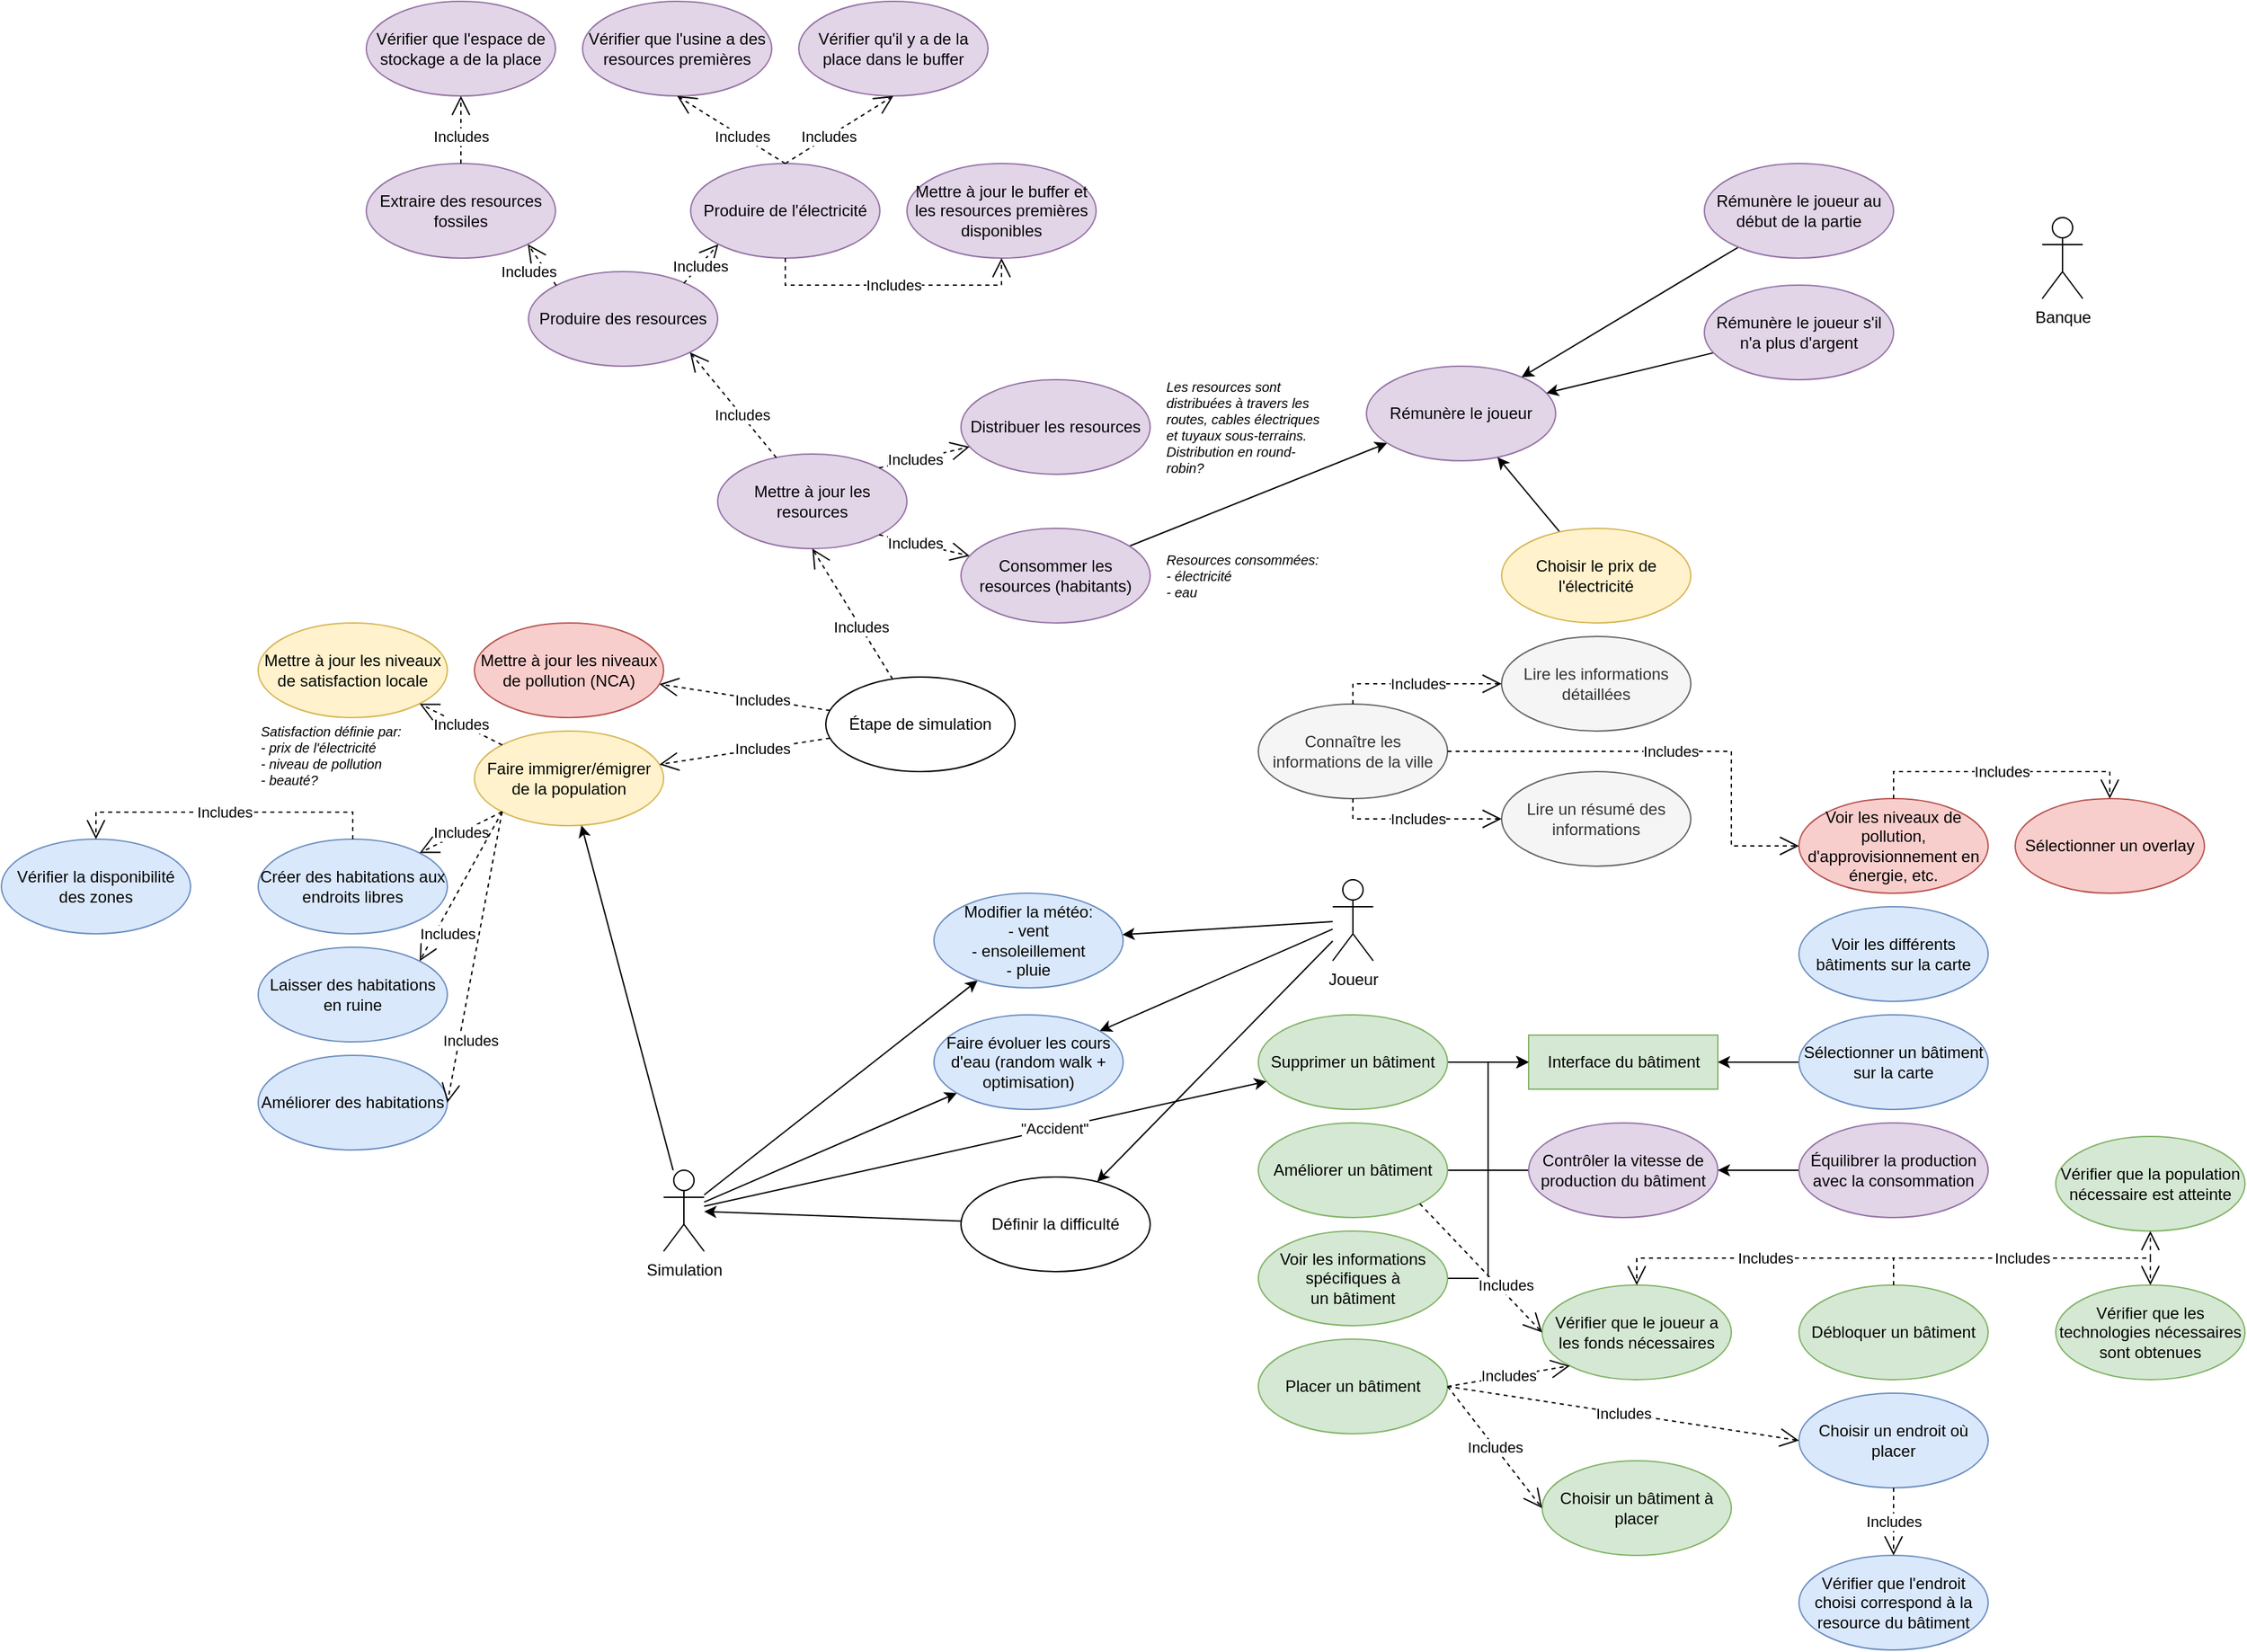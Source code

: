 <mxfile version="15.4.0" type="device"><diagram id="BKpxObA5WlxApy4LPUcu" name="Page-1"><mxGraphModel dx="1704" dy="1632" grid="1" gridSize="10" guides="1" tooltips="1" connect="1" arrows="1" fold="1" page="1" pageScale="1" pageWidth="850" pageHeight="1100" math="0" shadow="0"><root><mxCell id="0"/><mxCell id="1" parent="0"/><mxCell id="05nmFog3QC1vqwLNGTM6-89" style="edgeStyle=none;rounded=0;orthogonalLoop=1;jettySize=auto;html=1;" parent="1" source="05nmFog3QC1vqwLNGTM6-1" target="05nmFog3QC1vqwLNGTM6-87" edge="1"><mxGeometry relative="1" as="geometry"/></mxCell><mxCell id="05nmFog3QC1vqwLNGTM6-90" style="edgeStyle=none;rounded=0;orthogonalLoop=1;jettySize=auto;html=1;" parent="1" source="05nmFog3QC1vqwLNGTM6-1" target="05nmFog3QC1vqwLNGTM6-86" edge="1"><mxGeometry relative="1" as="geometry"/></mxCell><mxCell id="05nmFog3QC1vqwLNGTM6-1" value="Joueur" style="shape=umlActor;verticalLabelPosition=bottom;verticalAlign=top;html=1;" parent="1" vertex="1"><mxGeometry x="135" y="190" width="30" height="60" as="geometry"/></mxCell><mxCell id="05nmFog3QC1vqwLNGTM6-4" value="Connaître les informations de la ville" style="ellipse;whiteSpace=wrap;html=1;fillColor=#f5f5f5;strokeColor=#666666;fontColor=#333333;" parent="1" vertex="1"><mxGeometry x="80" y="60" width="140" height="70" as="geometry"/></mxCell><mxCell id="05nmFog3QC1vqwLNGTM6-5" value="Lire les informations détaillées" style="ellipse;whiteSpace=wrap;html=1;fillColor=#f5f5f5;strokeColor=#666666;fontColor=#333333;" parent="1" vertex="1"><mxGeometry x="260" y="10" width="140" height="70" as="geometry"/></mxCell><mxCell id="05nmFog3QC1vqwLNGTM6-6" value="Lire un résumé des informations" style="ellipse;whiteSpace=wrap;html=1;fillColor=#f5f5f5;strokeColor=#666666;fontColor=#333333;" parent="1" vertex="1"><mxGeometry x="260" y="110" width="140" height="70" as="geometry"/></mxCell><mxCell id="05nmFog3QC1vqwLNGTM6-7" value="Includes" style="endArrow=open;endSize=12;dashed=1;html=1;rounded=0;edgeStyle=orthogonalEdgeStyle;exitX=0.5;exitY=1;exitDx=0;exitDy=0;entryX=0;entryY=0.5;entryDx=0;entryDy=0;" parent="1" source="05nmFog3QC1vqwLNGTM6-4" target="05nmFog3QC1vqwLNGTM6-6" edge="1"><mxGeometry width="160" relative="1" as="geometry"><mxPoint x="140" y="150" as="sourcePoint"/><mxPoint x="260" y="210" as="targetPoint"/></mxGeometry></mxCell><mxCell id="05nmFog3QC1vqwLNGTM6-8" value="Includes" style="endArrow=open;endSize=12;dashed=1;html=1;rounded=0;edgeStyle=orthogonalEdgeStyle;exitX=0.5;exitY=0;exitDx=0;exitDy=0;entryX=0;entryY=0.5;entryDx=0;entryDy=0;" parent="1" source="05nmFog3QC1vqwLNGTM6-4" target="05nmFog3QC1vqwLNGTM6-5" edge="1"><mxGeometry width="160" relative="1" as="geometry"><mxPoint x="150" y="100" as="sourcePoint"/><mxPoint x="260" y="145" as="targetPoint"/><Array as="points"><mxPoint x="150" y="45"/></Array></mxGeometry></mxCell><mxCell id="05nmFog3QC1vqwLNGTM6-11" value="Placer un bâtiment" style="ellipse;whiteSpace=wrap;html=1;fillColor=#d5e8d4;strokeColor=#82b366;" parent="1" vertex="1"><mxGeometry x="80" y="530" width="140" height="70" as="geometry"/></mxCell><mxCell id="05nmFog3QC1vqwLNGTM6-15" style="edgeStyle=orthogonalEdgeStyle;rounded=0;orthogonalLoop=1;jettySize=auto;html=1;entryX=0;entryY=0.5;entryDx=0;entryDy=0;" parent="1" source="05nmFog3QC1vqwLNGTM6-12" target="05nmFog3QC1vqwLNGTM6-14" edge="1"><mxGeometry relative="1" as="geometry"><Array as="points"><mxPoint x="260" y="325"/><mxPoint x="260" y="325"/></Array></mxGeometry></mxCell><mxCell id="05nmFog3QC1vqwLNGTM6-12" value="Supprimer un bâtiment" style="ellipse;whiteSpace=wrap;html=1;fillColor=#d5e8d4;strokeColor=#82b366;" parent="1" vertex="1"><mxGeometry x="80" y="290" width="140" height="70" as="geometry"/></mxCell><mxCell id="05nmFog3QC1vqwLNGTM6-16" style="edgeStyle=orthogonalEdgeStyle;rounded=0;orthogonalLoop=1;jettySize=auto;html=1;entryX=0;entryY=0.5;entryDx=0;entryDy=0;" parent="1" source="05nmFog3QC1vqwLNGTM6-13" target="05nmFog3QC1vqwLNGTM6-14" edge="1"><mxGeometry relative="1" as="geometry"/></mxCell><mxCell id="05nmFog3QC1vqwLNGTM6-13" value="Améliorer un bâtiment" style="ellipse;whiteSpace=wrap;html=1;fillColor=#d5e8d4;strokeColor=#82b366;" parent="1" vertex="1"><mxGeometry x="80" y="370" width="140" height="70" as="geometry"/></mxCell><mxCell id="05nmFog3QC1vqwLNGTM6-14" value="Interface du bâtiment" style="html=1;fillColor=#d5e8d4;strokeColor=#82b366;" parent="1" vertex="1"><mxGeometry x="280" y="305" width="140" height="40" as="geometry"/></mxCell><mxCell id="05nmFog3QC1vqwLNGTM6-18" style="edgeStyle=orthogonalEdgeStyle;rounded=0;orthogonalLoop=1;jettySize=auto;html=1;entryX=0;entryY=0.5;entryDx=0;entryDy=0;" parent="1" source="05nmFog3QC1vqwLNGTM6-17" target="05nmFog3QC1vqwLNGTM6-14" edge="1"><mxGeometry relative="1" as="geometry"><Array as="points"><mxPoint x="250" y="485"/><mxPoint x="250" y="325"/></Array></mxGeometry></mxCell><mxCell id="05nmFog3QC1vqwLNGTM6-17" value="Voir les informations spécifiques à&lt;br&gt;un bâtiment" style="ellipse;whiteSpace=wrap;html=1;fillColor=#d5e8d4;strokeColor=#82b366;" parent="1" vertex="1"><mxGeometry x="80" y="450" width="140" height="70" as="geometry"/></mxCell><mxCell id="05nmFog3QC1vqwLNGTM6-19" value="Vérifier que le joueur a les fonds nécessaires" style="ellipse;whiteSpace=wrap;html=1;fillColor=#d5e8d4;strokeColor=#82b366;" parent="1" vertex="1"><mxGeometry x="290" y="490" width="140" height="70" as="geometry"/></mxCell><mxCell id="05nmFog3QC1vqwLNGTM6-20" value="Includes" style="endArrow=open;endSize=12;dashed=1;html=1;rounded=0;exitX=1;exitY=1;exitDx=0;exitDy=0;entryX=0;entryY=0.5;entryDx=0;entryDy=0;" parent="1" source="05nmFog3QC1vqwLNGTM6-13" target="05nmFog3QC1vqwLNGTM6-19" edge="1"><mxGeometry x="0.333" y="4" width="160" relative="1" as="geometry"><mxPoint x="340" y="320" as="sourcePoint"/><mxPoint x="500" y="320" as="targetPoint"/><mxPoint as="offset"/></mxGeometry></mxCell><mxCell id="05nmFog3QC1vqwLNGTM6-21" value="Includes" style="endArrow=open;endSize=12;dashed=1;html=1;rounded=0;exitX=1;exitY=0.5;exitDx=0;exitDy=0;entryX=0;entryY=1;entryDx=0;entryDy=0;" parent="1" source="05nmFog3QC1vqwLNGTM6-11" target="05nmFog3QC1vqwLNGTM6-19" edge="1"><mxGeometry width="160" relative="1" as="geometry"><mxPoint x="209.666" y="390.336" as="sourcePoint"/><mxPoint x="360" y="290" as="targetPoint"/></mxGeometry></mxCell><mxCell id="05nmFog3QC1vqwLNGTM6-23" value="Choisir un bâtiment à placer" style="ellipse;whiteSpace=wrap;html=1;fillColor=#d5e8d4;strokeColor=#82b366;" parent="1" vertex="1"><mxGeometry x="290" y="620" width="140" height="70" as="geometry"/></mxCell><mxCell id="05nmFog3QC1vqwLNGTM6-43" value="" style="edgeStyle=elbowEdgeStyle;rounded=0;orthogonalLoop=1;jettySize=auto;elbow=vertical;html=1;" parent="1" source="05nmFog3QC1vqwLNGTM6-24" target="05nmFog3QC1vqwLNGTM6-14" edge="1"><mxGeometry relative="1" as="geometry"/></mxCell><mxCell id="05nmFog3QC1vqwLNGTM6-24" value="Sélectionner un bâtiment sur la carte" style="ellipse;whiteSpace=wrap;html=1;fillColor=#dae8fc;strokeColor=#6c8ebf;" parent="1" vertex="1"><mxGeometry x="480" y="290" width="140" height="70" as="geometry"/></mxCell><mxCell id="05nmFog3QC1vqwLNGTM6-26" value="Choisir un endroit où placer" style="ellipse;whiteSpace=wrap;html=1;fillColor=#dae8fc;strokeColor=#6c8ebf;" parent="1" vertex="1"><mxGeometry x="480" y="570" width="140" height="70" as="geometry"/></mxCell><mxCell id="05nmFog3QC1vqwLNGTM6-27" value="Includes" style="endArrow=open;endSize=12;dashed=1;html=1;rounded=0;exitX=1;exitY=0.5;exitDx=0;exitDy=0;entryX=0;entryY=0.5;entryDx=0;entryDy=0;" parent="1" source="05nmFog3QC1vqwLNGTM6-11" target="05nmFog3QC1vqwLNGTM6-23" edge="1"><mxGeometry width="160" relative="1" as="geometry"><mxPoint x="230" y="575" as="sourcePoint"/><mxPoint x="350.334" y="469.664" as="targetPoint"/></mxGeometry></mxCell><mxCell id="05nmFog3QC1vqwLNGTM6-28" value="Includes" style="endArrow=open;endSize=12;dashed=1;html=1;rounded=0;exitX=1;exitY=0.5;exitDx=0;exitDy=0;entryX=0;entryY=0.5;entryDx=0;entryDy=0;" parent="1" source="05nmFog3QC1vqwLNGTM6-11" target="05nmFog3QC1vqwLNGTM6-26" edge="1"><mxGeometry width="160" relative="1" as="geometry"><mxPoint x="240" y="585" as="sourcePoint"/><mxPoint x="360.334" y="479.664" as="targetPoint"/></mxGeometry></mxCell><mxCell id="05nmFog3QC1vqwLNGTM6-30" value="Voir les différents bâtiments sur la carte" style="ellipse;whiteSpace=wrap;html=1;fillColor=#dae8fc;strokeColor=#6c8ebf;" parent="1" vertex="1"><mxGeometry x="480" y="210" width="140" height="70" as="geometry"/></mxCell><mxCell id="05nmFog3QC1vqwLNGTM6-31" value="Voir les niveaux de pollution, d'approvisionnement en énergie, etc." style="ellipse;whiteSpace=wrap;html=1;fillColor=#f8cecc;strokeColor=#b85450;" parent="1" vertex="1"><mxGeometry x="480" y="130" width="140" height="70" as="geometry"/></mxCell><mxCell id="05nmFog3QC1vqwLNGTM6-32" value="Sélectionner un overlay" style="ellipse;whiteSpace=wrap;html=1;fillColor=#f8cecc;strokeColor=#b85450;" parent="1" vertex="1"><mxGeometry x="640" y="130" width="140" height="70" as="geometry"/></mxCell><mxCell id="05nmFog3QC1vqwLNGTM6-34" value="Includes" style="endArrow=open;endSize=12;dashed=1;html=1;rounded=0;exitX=0.5;exitY=0;exitDx=0;exitDy=0;edgeStyle=elbowEdgeStyle;elbow=vertical;entryX=0.5;entryY=0;entryDx=0;entryDy=0;" parent="1" source="05nmFog3QC1vqwLNGTM6-31" target="05nmFog3QC1vqwLNGTM6-32" edge="1"><mxGeometry width="160" relative="1" as="geometry"><mxPoint x="570" y="60" as="sourcePoint"/><mxPoint x="730" y="60" as="targetPoint"/><Array as="points"><mxPoint x="640" y="110"/></Array></mxGeometry></mxCell><mxCell id="05nmFog3QC1vqwLNGTM6-88" style="edgeStyle=none;rounded=0;orthogonalLoop=1;jettySize=auto;html=1;" parent="1" source="05nmFog3QC1vqwLNGTM6-36" target="05nmFog3QC1vqwLNGTM6-87" edge="1"><mxGeometry relative="1" as="geometry"/></mxCell><mxCell id="05nmFog3QC1vqwLNGTM6-91" style="edgeStyle=none;rounded=0;orthogonalLoop=1;jettySize=auto;html=1;" parent="1" source="05nmFog3QC1vqwLNGTM6-36" target="05nmFog3QC1vqwLNGTM6-86" edge="1"><mxGeometry relative="1" as="geometry"/></mxCell><mxCell id="05nmFog3QC1vqwLNGTM6-104" style="edgeStyle=none;rounded=0;orthogonalLoop=1;jettySize=auto;html=1;strokeColor=#030101;" parent="1" source="05nmFog3QC1vqwLNGTM6-36" target="05nmFog3QC1vqwLNGTM6-12" edge="1"><mxGeometry relative="1" as="geometry"/></mxCell><mxCell id="05nmFog3QC1vqwLNGTM6-105" value="&quot;Accident&quot;" style="edgeLabel;html=1;align=center;verticalAlign=middle;resizable=0;points=[];" parent="05nmFog3QC1vqwLNGTM6-104" vertex="1" connectable="0"><mxGeometry x="0.243" relative="1" as="geometry"><mxPoint as="offset"/></mxGeometry></mxCell><mxCell id="05nmFog3QC1vqwLNGTM6-36" value="Simulation" style="shape=umlActor;verticalLabelPosition=bottom;verticalAlign=top;html=1;" parent="1" vertex="1"><mxGeometry x="-360" y="405" width="30" height="60" as="geometry"/></mxCell><mxCell id="05nmFog3QC1vqwLNGTM6-39" value="Mettre à jour les niveaux de pollution (NCA)" style="ellipse;whiteSpace=wrap;html=1;fillColor=#f8cecc;strokeColor=#b85450;" parent="1" vertex="1"><mxGeometry x="-500" width="140" height="70" as="geometry"/></mxCell><mxCell id="05nmFog3QC1vqwLNGTM6-40" value="Mettre à jour les niveaux de satisfaction locale" style="ellipse;whiteSpace=wrap;html=1;fillColor=#fff2cc;strokeColor=#d6b656;" parent="1" vertex="1"><mxGeometry x="-660" width="140" height="70" as="geometry"/></mxCell><mxCell id="05nmFog3QC1vqwLNGTM6-41" value="Faire immigrer/émigrer de la population" style="ellipse;whiteSpace=wrap;html=1;fillColor=#fff2cc;strokeColor=#d6b656;" parent="1" vertex="1"><mxGeometry x="-500" y="80" width="140" height="70" as="geometry"/></mxCell><mxCell id="05nmFog3QC1vqwLNGTM6-44" value="Créer des habitations aux endroits libres" style="ellipse;whiteSpace=wrap;html=1;fillColor=#dae8fc;strokeColor=#6c8ebf;" parent="1" vertex="1"><mxGeometry x="-660" y="160" width="140" height="70" as="geometry"/></mxCell><mxCell id="05nmFog3QC1vqwLNGTM6-45" value="Includes" style="endArrow=open;endSize=12;dashed=1;html=1;rounded=0;exitX=0;exitY=1;exitDx=0;exitDy=0;entryX=1;entryY=0;entryDx=0;entryDy=0;" parent="1" source="05nmFog3QC1vqwLNGTM6-41" target="05nmFog3QC1vqwLNGTM6-44" edge="1"><mxGeometry width="160" relative="1" as="geometry"><mxPoint x="-530.0" y="270" as="sourcePoint"/><mxPoint x="-270.0" y="310" as="targetPoint"/></mxGeometry></mxCell><mxCell id="05nmFog3QC1vqwLNGTM6-46" value="Includes" style="endArrow=open;endSize=12;dashed=1;html=1;rounded=0;exitX=0;exitY=0;exitDx=0;exitDy=0;entryX=1;entryY=1;entryDx=0;entryDy=0;" parent="1" source="05nmFog3QC1vqwLNGTM6-41" target="05nmFog3QC1vqwLNGTM6-40" edge="1"><mxGeometry width="160" relative="1" as="geometry"><mxPoint x="-580.0" y="270" as="sourcePoint"/><mxPoint x="-320.0" y="310" as="targetPoint"/></mxGeometry></mxCell><mxCell id="05nmFog3QC1vqwLNGTM6-47" value="Laisser des habitations en ruine" style="ellipse;whiteSpace=wrap;html=1;fillColor=#dae8fc;strokeColor=#6c8ebf;" parent="1" vertex="1"><mxGeometry x="-660" y="240" width="140" height="70" as="geometry"/></mxCell><mxCell id="05nmFog3QC1vqwLNGTM6-48" value="Includes" style="endArrow=open;endSize=12;dashed=1;html=1;rounded=0;exitX=0;exitY=1;exitDx=0;exitDy=0;entryX=1;entryY=0;entryDx=0;entryDy=0;" parent="1" source="05nmFog3QC1vqwLNGTM6-41" target="05nmFog3QC1vqwLNGTM6-47" edge="1"><mxGeometry x="0.562" y="8" width="160" relative="1" as="geometry"><mxPoint x="-469.497" y="149.749" as="sourcePoint"/><mxPoint x="-530.503" y="180.251" as="targetPoint"/><mxPoint as="offset"/></mxGeometry></mxCell><mxCell id="05nmFog3QC1vqwLNGTM6-49" value="Vérifier que l'endroit choisi correspond à la resource du bâtiment" style="ellipse;whiteSpace=wrap;html=1;fillColor=#dae8fc;strokeColor=#6c8ebf;" parent="1" vertex="1"><mxGeometry x="480" y="690" width="140" height="70" as="geometry"/></mxCell><mxCell id="05nmFog3QC1vqwLNGTM6-50" value="Includes" style="endArrow=open;endSize=12;dashed=1;html=1;rounded=0;exitX=0.5;exitY=1;exitDx=0;exitDy=0;entryX=0.5;entryY=0;entryDx=0;entryDy=0;" parent="1" source="05nmFog3QC1vqwLNGTM6-26" target="05nmFog3QC1vqwLNGTM6-49" edge="1"><mxGeometry width="160" relative="1" as="geometry"><mxPoint x="230.0" y="640" as="sourcePoint"/><mxPoint x="490.0" y="680" as="targetPoint"/></mxGeometry></mxCell><mxCell id="05nmFog3QC1vqwLNGTM6-51" value="&lt;div style=&quot;font-size: 10px&quot;&gt;&lt;i&gt;&lt;font style=&quot;font-size: 10px&quot;&gt;Satisfaction définie par:&lt;/font&gt;&lt;/i&gt;&lt;/div&gt;&lt;div style=&quot;font-size: 10px&quot;&gt;&lt;span&gt;&lt;i&gt;&lt;font style=&quot;font-size: 10px&quot;&gt;- prix de l'électricité&lt;/font&gt;&lt;/i&gt;&lt;/span&gt;&lt;/div&gt;&lt;div style=&quot;font-size: 10px&quot;&gt;&lt;span&gt;&lt;i&gt;&lt;font style=&quot;font-size: 10px&quot;&gt;- niveau de pollution&lt;/font&gt;&lt;/i&gt;&lt;/span&gt;&lt;/div&gt;&lt;div style=&quot;font-size: 10px&quot;&gt;&lt;i&gt;&lt;font style=&quot;font-size: 10px&quot;&gt;- beauté?&lt;/font&gt;&lt;/i&gt;&lt;/div&gt;" style="text;html=1;strokeColor=none;fillColor=none;align=left;verticalAlign=middle;whiteSpace=wrap;rounded=0;" parent="1" vertex="1"><mxGeometry x="-660" y="70" width="120" height="55" as="geometry"/></mxCell><mxCell id="05nmFog3QC1vqwLNGTM6-52" value="Produire des resources" style="ellipse;whiteSpace=wrap;html=1;fillColor=#e1d5e7;strokeColor=#9673a6;" parent="1" vertex="1"><mxGeometry x="-460" y="-260" width="140" height="70" as="geometry"/></mxCell><mxCell id="05nmFog3QC1vqwLNGTM6-53" value="Extraire des resources fossiles" style="ellipse;whiteSpace=wrap;html=1;fillColor=#e1d5e7;strokeColor=#9673a6;" parent="1" vertex="1"><mxGeometry x="-580" y="-340" width="140" height="70" as="geometry"/></mxCell><mxCell id="05nmFog3QC1vqwLNGTM6-54" value="Includes" style="endArrow=open;endSize=12;dashed=1;html=1;rounded=0;exitX=0;exitY=0;exitDx=0;exitDy=0;entryX=1;entryY=1;entryDx=0;entryDy=0;" parent="1" source="05nmFog3QC1vqwLNGTM6-52" target="05nmFog3QC1vqwLNGTM6-53" edge="1"><mxGeometry x="0.099" y="11" width="160" relative="1" as="geometry"><mxPoint x="-479.997" y="-209.749" as="sourcePoint"/><mxPoint x="-541.003" y="-240.251" as="targetPoint"/><mxPoint as="offset"/></mxGeometry></mxCell><mxCell id="05nmFog3QC1vqwLNGTM6-55" value="Vérifier que l'espace de stockage a de la place" style="ellipse;whiteSpace=wrap;html=1;fillColor=#e1d5e7;strokeColor=#9673a6;" parent="1" vertex="1"><mxGeometry x="-580" y="-460" width="140" height="70" as="geometry"/></mxCell><mxCell id="05nmFog3QC1vqwLNGTM6-56" value="Includes" style="endArrow=open;endSize=12;dashed=1;html=1;rounded=0;exitX=0.5;exitY=0;exitDx=0;exitDy=0;entryX=0.5;entryY=1;entryDx=0;entryDy=0;" parent="1" source="05nmFog3QC1vqwLNGTM6-53" target="05nmFog3QC1vqwLNGTM6-55" edge="1"><mxGeometry x="-0.2" width="160" relative="1" as="geometry"><mxPoint x="-358.997" y="-389.999" as="sourcePoint"/><mxPoint x="-380.003" y="-420.501" as="targetPoint"/><mxPoint as="offset"/></mxGeometry></mxCell><mxCell id="05nmFog3QC1vqwLNGTM6-57" value="Produire de l'électricité" style="ellipse;whiteSpace=wrap;html=1;fillColor=#e1d5e7;strokeColor=#9673a6;" parent="1" vertex="1"><mxGeometry x="-340" y="-340" width="140" height="70" as="geometry"/></mxCell><mxCell id="05nmFog3QC1vqwLNGTM6-58" value="Includes" style="endArrow=open;endSize=12;dashed=1;html=1;rounded=0;exitX=0.821;exitY=0.124;exitDx=0;exitDy=0;entryX=0;entryY=1;entryDx=0;entryDy=0;exitPerimeter=0;" parent="1" source="05nmFog3QC1vqwLNGTM6-52" target="05nmFog3QC1vqwLNGTM6-57" edge="1"><mxGeometry x="-0.088" width="160" relative="1" as="geometry"><mxPoint x="-268.997" y="-229.499" as="sourcePoint"/><mxPoint x="-290.003" y="-260.001" as="targetPoint"/><mxPoint as="offset"/></mxGeometry></mxCell><mxCell id="05nmFog3QC1vqwLNGTM6-59" value="Vérifier qu'il y a de la place dans le buffer" style="ellipse;whiteSpace=wrap;html=1;fillColor=#e1d5e7;strokeColor=#9673a6;" parent="1" vertex="1"><mxGeometry x="-260" y="-460" width="140" height="70" as="geometry"/></mxCell><mxCell id="05nmFog3QC1vqwLNGTM6-60" value="Includes" style="endArrow=open;endSize=12;dashed=1;html=1;rounded=0;exitX=0.5;exitY=0;exitDx=0;exitDy=0;entryX=0.5;entryY=1;entryDx=0;entryDy=0;" parent="1" source="05nmFog3QC1vqwLNGTM6-57" target="05nmFog3QC1vqwLNGTM6-59" edge="1"><mxGeometry x="-0.2" width="160" relative="1" as="geometry"><mxPoint x="-500" y="-330" as="sourcePoint"/><mxPoint x="-500" y="-380" as="targetPoint"/><mxPoint as="offset"/></mxGeometry></mxCell><mxCell id="05nmFog3QC1vqwLNGTM6-61" value="Vérifier que l'usine a des resources premières" style="ellipse;whiteSpace=wrap;html=1;fillColor=#e1d5e7;strokeColor=#9673a6;" parent="1" vertex="1"><mxGeometry x="-420" y="-460" width="140" height="70" as="geometry"/></mxCell><mxCell id="05nmFog3QC1vqwLNGTM6-62" value="Includes" style="endArrow=open;endSize=12;dashed=1;html=1;rounded=0;entryX=0.5;entryY=1;entryDx=0;entryDy=0;exitX=0.5;exitY=0;exitDx=0;exitDy=0;" parent="1" source="05nmFog3QC1vqwLNGTM6-57" target="05nmFog3QC1vqwLNGTM6-61" edge="1"><mxGeometry x="-0.2" width="160" relative="1" as="geometry"><mxPoint x="-290" y="-340" as="sourcePoint"/><mxPoint x="-180" y="-380" as="targetPoint"/><mxPoint as="offset"/></mxGeometry></mxCell><mxCell id="05nmFog3QC1vqwLNGTM6-63" value="Mettre à jour le buffer et les resources premières disponibles" style="ellipse;whiteSpace=wrap;html=1;fillColor=#e1d5e7;strokeColor=#9673a6;" parent="1" vertex="1"><mxGeometry x="-180" y="-340" width="140" height="70" as="geometry"/></mxCell><mxCell id="05nmFog3QC1vqwLNGTM6-64" value="Mettre à jour les resources" style="ellipse;whiteSpace=wrap;html=1;fillColor=#e1d5e7;strokeColor=#9673a6;" parent="1" vertex="1"><mxGeometry x="-320" y="-125" width="140" height="70" as="geometry"/></mxCell><mxCell id="05nmFog3QC1vqwLNGTM6-65" value="Includes" style="endArrow=open;endSize=12;dashed=1;html=1;rounded=0;entryX=1;entryY=1;entryDx=0;entryDy=0;" parent="1" source="05nmFog3QC1vqwLNGTM6-64" target="05nmFog3QC1vqwLNGTM6-52" edge="1"><mxGeometry x="-0.2" width="160" relative="1" as="geometry"><mxPoint x="-220" y="-170" as="sourcePoint"/><mxPoint x="-300" y="-220" as="targetPoint"/><mxPoint as="offset"/></mxGeometry></mxCell><mxCell id="05nmFog3QC1vqwLNGTM6-67" value="Includes" style="endArrow=open;endSize=12;dashed=1;html=1;rounded=0;exitX=0.5;exitY=1;exitDx=0;exitDy=0;edgeStyle=elbowEdgeStyle;elbow=vertical;entryX=0.5;entryY=1;entryDx=0;entryDy=0;" parent="1" source="05nmFog3QC1vqwLNGTM6-57" target="05nmFog3QC1vqwLNGTM6-63" edge="1"><mxGeometry width="160" relative="1" as="geometry"><mxPoint x="-260" y="-215" as="sourcePoint"/><mxPoint x="-100" y="-215" as="targetPoint"/><Array as="points"><mxPoint x="-160" y="-250"/><mxPoint x="-170" y="-235"/></Array></mxGeometry></mxCell><mxCell id="05nmFog3QC1vqwLNGTM6-68" value="Distribuer les resources" style="ellipse;whiteSpace=wrap;html=1;fillColor=#e1d5e7;strokeColor=#9673a6;" parent="1" vertex="1"><mxGeometry x="-140" y="-180" width="140" height="70" as="geometry"/></mxCell><mxCell id="05nmFog3QC1vqwLNGTM6-69" value="Includes" style="endArrow=open;endSize=12;dashed=1;html=1;rounded=0;exitX=1;exitY=0;exitDx=0;exitDy=0;" parent="1" source="05nmFog3QC1vqwLNGTM6-64" target="05nmFog3QC1vqwLNGTM6-68" edge="1"><mxGeometry x="-0.2" width="160" relative="1" as="geometry"><mxPoint x="-200" y="-170" as="sourcePoint"/><mxPoint x="-120" y="-220" as="targetPoint"/><mxPoint as="offset"/></mxGeometry></mxCell><mxCell id="05nmFog3QC1vqwLNGTM6-108" style="edgeStyle=none;rounded=0;orthogonalLoop=1;jettySize=auto;html=1;strokeColor=#030101;" parent="1" source="05nmFog3QC1vqwLNGTM6-70" target="05nmFog3QC1vqwLNGTM6-107" edge="1"><mxGeometry relative="1" as="geometry"/></mxCell><mxCell id="05nmFog3QC1vqwLNGTM6-70" value="Consommer les resources (habitants)" style="ellipse;whiteSpace=wrap;html=1;fillColor=#e1d5e7;strokeColor=#9673a6;" parent="1" vertex="1"><mxGeometry x="-140" y="-70" width="140" height="70" as="geometry"/></mxCell><mxCell id="05nmFog3QC1vqwLNGTM6-71" value="Includes" style="endArrow=open;endSize=12;dashed=1;html=1;rounded=0;exitX=1;exitY=1;exitDx=0;exitDy=0;" parent="1" source="05nmFog3QC1vqwLNGTM6-64" target="05nmFog3QC1vqwLNGTM6-70" edge="1"><mxGeometry x="-0.2" width="160" relative="1" as="geometry"><mxPoint x="-190.0" y="-135" as="sourcePoint"/><mxPoint x="-130.0" y="-135" as="targetPoint"/><mxPoint as="offset"/></mxGeometry></mxCell><mxCell id="05nmFog3QC1vqwLNGTM6-72" value="&lt;div style=&quot;font-size: 10px&quot;&gt;&lt;i&gt;Les resources sont distribuées à travers les routes, cables électriques et tuyaux sous-terrains. Distribution en round-robin?&lt;/i&gt;&lt;/div&gt;" style="text;html=1;strokeColor=none;fillColor=none;align=left;verticalAlign=middle;whiteSpace=wrap;rounded=0;" parent="1" vertex="1"><mxGeometry x="10" y="-180" width="120" height="70" as="geometry"/></mxCell><mxCell id="05nmFog3QC1vqwLNGTM6-73" value="&lt;div style=&quot;font-size: 10px&quot;&gt;&lt;i&gt;Resources consommées:&lt;/i&gt;&lt;/div&gt;&lt;div style=&quot;font-size: 10px&quot;&gt;&lt;i&gt;- électricité&lt;/i&gt;&lt;/div&gt;&lt;div style=&quot;font-size: 10px&quot;&gt;&lt;i&gt;- eau&lt;/i&gt;&lt;/div&gt;" style="text;html=1;strokeColor=none;fillColor=none;align=left;verticalAlign=middle;whiteSpace=wrap;rounded=0;" parent="1" vertex="1"><mxGeometry x="10" y="-70" width="120" height="70" as="geometry"/></mxCell><mxCell id="05nmFog3QC1vqwLNGTM6-76" value="Étape de simulation" style="ellipse;whiteSpace=wrap;html=1;" parent="1" vertex="1"><mxGeometry x="-240" y="40" width="140" height="70" as="geometry"/></mxCell><mxCell id="05nmFog3QC1vqwLNGTM6-77" value="Includes" style="endArrow=open;endSize=12;dashed=1;html=1;rounded=0;entryX=0.5;entryY=1;entryDx=0;entryDy=0;" parent="1" source="05nmFog3QC1vqwLNGTM6-76" target="05nmFog3QC1vqwLNGTM6-64" edge="1"><mxGeometry x="-0.2" width="160" relative="1" as="geometry"><mxPoint x="-216.136" y="47.883" as="sourcePoint"/><mxPoint x="-280.003" y="-30.001" as="targetPoint"/><mxPoint as="offset"/></mxGeometry></mxCell><mxCell id="05nmFog3QC1vqwLNGTM6-78" value="Includes" style="endArrow=open;endSize=12;dashed=1;html=1;rounded=0;" parent="1" source="05nmFog3QC1vqwLNGTM6-76" target="05nmFog3QC1vqwLNGTM6-39" edge="1"><mxGeometry x="-0.2" width="160" relative="1" as="geometry"><mxPoint x="-246.136" y="157.883" as="sourcePoint"/><mxPoint x="-310.003" y="79.999" as="targetPoint"/><mxPoint as="offset"/></mxGeometry></mxCell><mxCell id="05nmFog3QC1vqwLNGTM6-79" value="Includes" style="endArrow=open;endSize=12;dashed=1;html=1;rounded=0;" parent="1" source="05nmFog3QC1vqwLNGTM6-76" target="05nmFog3QC1vqwLNGTM6-41" edge="1"><mxGeometry x="-0.2" width="160" relative="1" as="geometry"><mxPoint x="-238.066" y="240.003" as="sourcePoint"/><mxPoint x="-301.933" y="162.119" as="targetPoint"/><mxPoint as="offset"/></mxGeometry></mxCell><mxCell id="05nmFog3QC1vqwLNGTM6-80" value="Définir la difficulté" style="ellipse;whiteSpace=wrap;html=1;" parent="1" vertex="1"><mxGeometry x="-140" y="410" width="140" height="70" as="geometry"/></mxCell><mxCell id="05nmFog3QC1vqwLNGTM6-82" value="" style="endArrow=classic;html=1;rounded=0;elbow=vertical;" parent="1" source="05nmFog3QC1vqwLNGTM6-1" target="05nmFog3QC1vqwLNGTM6-80" edge="1"><mxGeometry width="50" height="50" relative="1" as="geometry"><mxPoint x="60" y="280" as="sourcePoint"/><mxPoint x="-120" y="270" as="targetPoint"/></mxGeometry></mxCell><mxCell id="05nmFog3QC1vqwLNGTM6-83" value="" style="endArrow=classic;html=1;rounded=0;elbow=vertical;" parent="1" source="05nmFog3QC1vqwLNGTM6-80" target="05nmFog3QC1vqwLNGTM6-36" edge="1"><mxGeometry width="50" height="50" relative="1" as="geometry"><mxPoint x="-127.92" y="391.45" as="sourcePoint"/><mxPoint x="-212.083" y="439.998" as="targetPoint"/></mxGeometry></mxCell><mxCell id="05nmFog3QC1vqwLNGTM6-85" style="edgeStyle=none;rounded=0;orthogonalLoop=1;jettySize=auto;html=1;" parent="1" source="05nmFog3QC1vqwLNGTM6-36" target="05nmFog3QC1vqwLNGTM6-41" edge="1"><mxGeometry relative="1" as="geometry"><mxPoint x="-378.584" y="320.264" as="sourcePoint"/></mxGeometry></mxCell><mxCell id="05nmFog3QC1vqwLNGTM6-86" value="Modifier la météo:&lt;br&gt;- vent&lt;br&gt;- ensoleillement&lt;br&gt;- pluie" style="ellipse;whiteSpace=wrap;html=1;fillColor=#dae8fc;strokeColor=#6c8ebf;" parent="1" vertex="1"><mxGeometry x="-160" y="200" width="140" height="70" as="geometry"/></mxCell><mxCell id="05nmFog3QC1vqwLNGTM6-87" value="Faire évoluer les cours d'eau (random walk + optimisation)" style="ellipse;whiteSpace=wrap;html=1;fillColor=#dae8fc;strokeColor=#6c8ebf;" parent="1" vertex="1"><mxGeometry x="-160" y="290" width="140" height="70" as="geometry"/></mxCell><mxCell id="05nmFog3QC1vqwLNGTM6-92" value="Vérifier la disponibilité des zones" style="ellipse;whiteSpace=wrap;html=1;fillColor=#dae8fc;strokeColor=#6c8ebf;" parent="1" vertex="1"><mxGeometry x="-850" y="160" width="140" height="70" as="geometry"/></mxCell><mxCell id="05nmFog3QC1vqwLNGTM6-94" value="Includes" style="endArrow=open;endSize=12;dashed=1;html=1;rounded=0;exitX=0.5;exitY=0;exitDx=0;exitDy=0;edgeStyle=elbowEdgeStyle;elbow=vertical;entryX=0.5;entryY=0;entryDx=0;entryDy=0;" parent="1" source="05nmFog3QC1vqwLNGTM6-44" target="05nmFog3QC1vqwLNGTM6-92" edge="1"><mxGeometry width="160" relative="1" as="geometry"><mxPoint x="-800" y="150" as="sourcePoint"/><mxPoint x="-640" y="150" as="targetPoint"/><Array as="points"><mxPoint x="-650" y="140"/><mxPoint x="-710" y="130"/></Array></mxGeometry></mxCell><mxCell id="05nmFog3QC1vqwLNGTM6-96" style="edgeStyle=elbowEdgeStyle;rounded=0;orthogonalLoop=1;jettySize=auto;html=1;entryX=0;entryY=0.5;entryDx=0;entryDy=0;" parent="1" source="05nmFog3QC1vqwLNGTM6-95" target="05nmFog3QC1vqwLNGTM6-14" edge="1"><mxGeometry relative="1" as="geometry"><Array as="points"><mxPoint x="250" y="348"/></Array></mxGeometry></mxCell><mxCell id="05nmFog3QC1vqwLNGTM6-95" value="Contrôler la vitesse de production du bâtiment" style="ellipse;whiteSpace=wrap;html=1;fillColor=#e1d5e7;strokeColor=#9673a6;" parent="1" vertex="1"><mxGeometry x="280" y="370" width="140" height="70" as="geometry"/></mxCell><mxCell id="05nmFog3QC1vqwLNGTM6-97" value="Includes" style="endArrow=open;endSize=12;dashed=1;html=1;rounded=0;edgeStyle=orthogonalEdgeStyle;" parent="1" source="05nmFog3QC1vqwLNGTM6-4" target="05nmFog3QC1vqwLNGTM6-31" edge="1"><mxGeometry width="160" relative="1" as="geometry"><mxPoint x="160" y="140" as="sourcePoint"/><mxPoint x="270" y="155" as="targetPoint"/><Array as="points"><mxPoint x="430" y="95"/><mxPoint x="430" y="165"/></Array></mxGeometry></mxCell><mxCell id="05nmFog3QC1vqwLNGTM6-99" style="edgeStyle=elbowEdgeStyle;rounded=0;orthogonalLoop=1;jettySize=auto;html=1;" parent="1" source="05nmFog3QC1vqwLNGTM6-98" target="05nmFog3QC1vqwLNGTM6-95" edge="1"><mxGeometry relative="1" as="geometry"/></mxCell><mxCell id="05nmFog3QC1vqwLNGTM6-98" value="Équilibrer la production avec la consommation" style="ellipse;whiteSpace=wrap;html=1;fillColor=#e1d5e7;strokeColor=#9673a6;" parent="1" vertex="1"><mxGeometry x="480" y="370" width="140" height="70" as="geometry"/></mxCell><mxCell id="05nmFog3QC1vqwLNGTM6-101" value="Débloquer un bâtiment" style="ellipse;whiteSpace=wrap;html=1;fillColor=#d5e8d4;strokeColor=#82b366;" parent="1" vertex="1"><mxGeometry x="480" y="490" width="140" height="70" as="geometry"/></mxCell><mxCell id="05nmFog3QC1vqwLNGTM6-103" value="Includes" style="endArrow=open;endSize=12;dashed=1;html=1;rounded=0;edgeStyle=elbowEdgeStyle;elbow=vertical;entryX=0.5;entryY=0;entryDx=0;entryDy=0;exitX=0.5;exitY=0;exitDx=0;exitDy=0;" parent="1" source="05nmFog3QC1vqwLNGTM6-101" target="05nmFog3QC1vqwLNGTM6-19" edge="1"><mxGeometry width="160" relative="1" as="geometry"><mxPoint x="550" y="490" as="sourcePoint"/><mxPoint x="720" y="480" as="targetPoint"/><Array as="points"><mxPoint x="490" y="470"/><mxPoint x="470" y="450"/><mxPoint x="650" y="460"/></Array></mxGeometry></mxCell><mxCell id="05nmFog3QC1vqwLNGTM6-106" value="Vérifier que les technologies nécessaires sont obtenues" style="ellipse;whiteSpace=wrap;html=1;fillColor=#d5e8d4;strokeColor=#82b366;" parent="1" vertex="1"><mxGeometry x="670" y="490" width="140" height="70" as="geometry"/></mxCell><mxCell id="05nmFog3QC1vqwLNGTM6-107" value="Rémunère le joueur" style="ellipse;whiteSpace=wrap;html=1;fillColor=#e1d5e7;strokeColor=#9673a6;" parent="1" vertex="1"><mxGeometry x="160" y="-190" width="140" height="70" as="geometry"/></mxCell><mxCell id="05nmFog3QC1vqwLNGTM6-109" value="Includes" style="endArrow=open;endSize=12;dashed=1;html=1;rounded=0;edgeStyle=elbowEdgeStyle;elbow=vertical;entryX=0.5;entryY=0;entryDx=0;entryDy=0;exitX=0.5;exitY=0;exitDx=0;exitDy=0;" parent="1" source="05nmFog3QC1vqwLNGTM6-101" target="05nmFog3QC1vqwLNGTM6-106" edge="1"><mxGeometry width="160" relative="1" as="geometry"><mxPoint x="560" y="500" as="sourcePoint"/><mxPoint x="370" y="500" as="targetPoint"/><Array as="points"><mxPoint x="620" y="470"/><mxPoint x="500" y="480"/><mxPoint x="480" y="460"/><mxPoint x="660" y="470"/></Array></mxGeometry></mxCell><mxCell id="05nmFog3QC1vqwLNGTM6-110" value="Vérifier que la population nécessaire est atteinte" style="ellipse;whiteSpace=wrap;html=1;fillColor=#d5e8d4;strokeColor=#82b366;" parent="1" vertex="1"><mxGeometry x="670" y="380" width="140" height="70" as="geometry"/></mxCell><mxCell id="05nmFog3QC1vqwLNGTM6-111" value="Includes" style="endArrow=open;endSize=12;dashed=1;html=1;rounded=0;edgeStyle=elbowEdgeStyle;elbow=vertical;entryX=0.5;entryY=1;entryDx=0;entryDy=0;exitX=0.5;exitY=0;exitDx=0;exitDy=0;" parent="1" source="05nmFog3QC1vqwLNGTM6-101" target="05nmFog3QC1vqwLNGTM6-110" edge="1"><mxGeometry width="160" relative="1" as="geometry"><mxPoint x="560" y="500" as="sourcePoint"/><mxPoint x="750" y="500" as="targetPoint"/><Array as="points"><mxPoint x="600" y="470"/><mxPoint x="630" y="480"/><mxPoint x="510" y="490"/><mxPoint x="490" y="470"/><mxPoint x="670" y="480"/></Array></mxGeometry></mxCell><mxCell id="05nmFog3QC1vqwLNGTM6-113" style="edgeStyle=none;rounded=0;orthogonalLoop=1;jettySize=auto;html=1;strokeColor=#030101;" parent="1" source="05nmFog3QC1vqwLNGTM6-112" target="05nmFog3QC1vqwLNGTM6-107" edge="1"><mxGeometry relative="1" as="geometry"/></mxCell><mxCell id="05nmFog3QC1vqwLNGTM6-112" value="Choisir le prix de l'électricité" style="ellipse;whiteSpace=wrap;html=1;fillColor=#fff2cc;strokeColor=#d6b656;" parent="1" vertex="1"><mxGeometry x="260" y="-70" width="140" height="70" as="geometry"/></mxCell><mxCell id="x-Tf0wciSRKckbv1DGSJ-1" value="Banque" style="shape=umlActor;verticalLabelPosition=bottom;verticalAlign=top;html=1;outlineConnect=0;" vertex="1" parent="1"><mxGeometry x="660" y="-300" width="30" height="60" as="geometry"/></mxCell><mxCell id="x-Tf0wciSRKckbv1DGSJ-5" style="rounded=0;orthogonalLoop=1;jettySize=auto;html=1;" edge="1" parent="1" source="x-Tf0wciSRKckbv1DGSJ-4" target="05nmFog3QC1vqwLNGTM6-107"><mxGeometry relative="1" as="geometry"/></mxCell><mxCell id="x-Tf0wciSRKckbv1DGSJ-4" value="Rémunère le joueur s'il n'a plus d'argent" style="ellipse;whiteSpace=wrap;html=1;fillColor=#e1d5e7;strokeColor=#9673a6;" vertex="1" parent="1"><mxGeometry x="410" y="-250" width="140" height="70" as="geometry"/></mxCell><mxCell id="x-Tf0wciSRKckbv1DGSJ-7" style="edgeStyle=none;rounded=0;orthogonalLoop=1;jettySize=auto;html=1;" edge="1" parent="1" source="x-Tf0wciSRKckbv1DGSJ-6" target="05nmFog3QC1vqwLNGTM6-107"><mxGeometry relative="1" as="geometry"/></mxCell><mxCell id="x-Tf0wciSRKckbv1DGSJ-6" value="Rémunère le joueur au début de la partie" style="ellipse;whiteSpace=wrap;html=1;fillColor=#e1d5e7;strokeColor=#9673a6;" vertex="1" parent="1"><mxGeometry x="410" y="-340" width="140" height="70" as="geometry"/></mxCell><mxCell id="x-Tf0wciSRKckbv1DGSJ-8" value="Améliorer des habitations" style="ellipse;whiteSpace=wrap;html=1;fillColor=#dae8fc;strokeColor=#6c8ebf;" vertex="1" parent="1"><mxGeometry x="-660" y="320" width="140" height="70" as="geometry"/></mxCell><mxCell id="x-Tf0wciSRKckbv1DGSJ-9" value="Includes" style="endArrow=open;endSize=12;dashed=1;html=1;rounded=0;exitX=0;exitY=1;exitDx=0;exitDy=0;entryX=1;entryY=0.5;entryDx=0;entryDy=0;" edge="1" parent="1" source="05nmFog3QC1vqwLNGTM6-41" target="x-Tf0wciSRKckbv1DGSJ-8"><mxGeometry x="0.562" y="8" width="160" relative="1" as="geometry"><mxPoint x="-469.497" y="149.749" as="sourcePoint"/><mxPoint x="-530.503" y="260.251" as="targetPoint"/><mxPoint as="offset"/></mxGeometry></mxCell></root></mxGraphModel></diagram></mxfile>